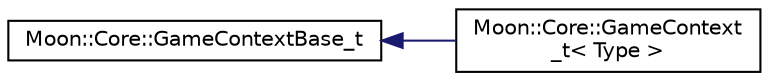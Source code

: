 digraph "Graphical Class Hierarchy"
{
 // LATEX_PDF_SIZE
  edge [fontname="Helvetica",fontsize="10",labelfontname="Helvetica",labelfontsize="10"];
  node [fontname="Helvetica",fontsize="10",shape=record];
  rankdir="LR";
  Node0 [label="Moon::Core::GameContextBase_t",height=0.2,width=0.4,color="black", fillcolor="white", style="filled",URL="$struct_moon_1_1_core_1_1_game_context_base__t.html",tooltip="Clase GameContext !!! Es laencargada de alamacenar Los datos de una App."];
  Node0 -> Node1 [dir="back",color="midnightblue",fontsize="10",style="solid",fontname="Helvetica"];
  Node1 [label="Moon::Core::GameContext\l_t\< Type \>",height=0.2,width=0.4,color="black", fillcolor="white", style="filled",URL="$struct_moon_1_1_core_1_1_game_context__t.html",tooltip="Clase GameContext !!! Es laencargada de alamacenar Los datos de las ENtity y los Components."];
}
